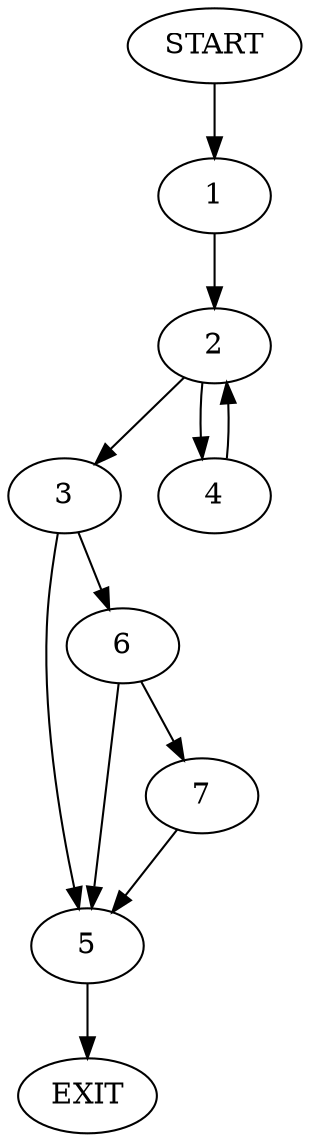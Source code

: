 digraph {
0 [label="START"]
8 [label="EXIT"]
0 -> 1
1 -> 2
2 -> 3
2 -> 4
4 -> 2
3 -> 5
3 -> 6
6 -> 7
6 -> 5
5 -> 8
7 -> 5
}
